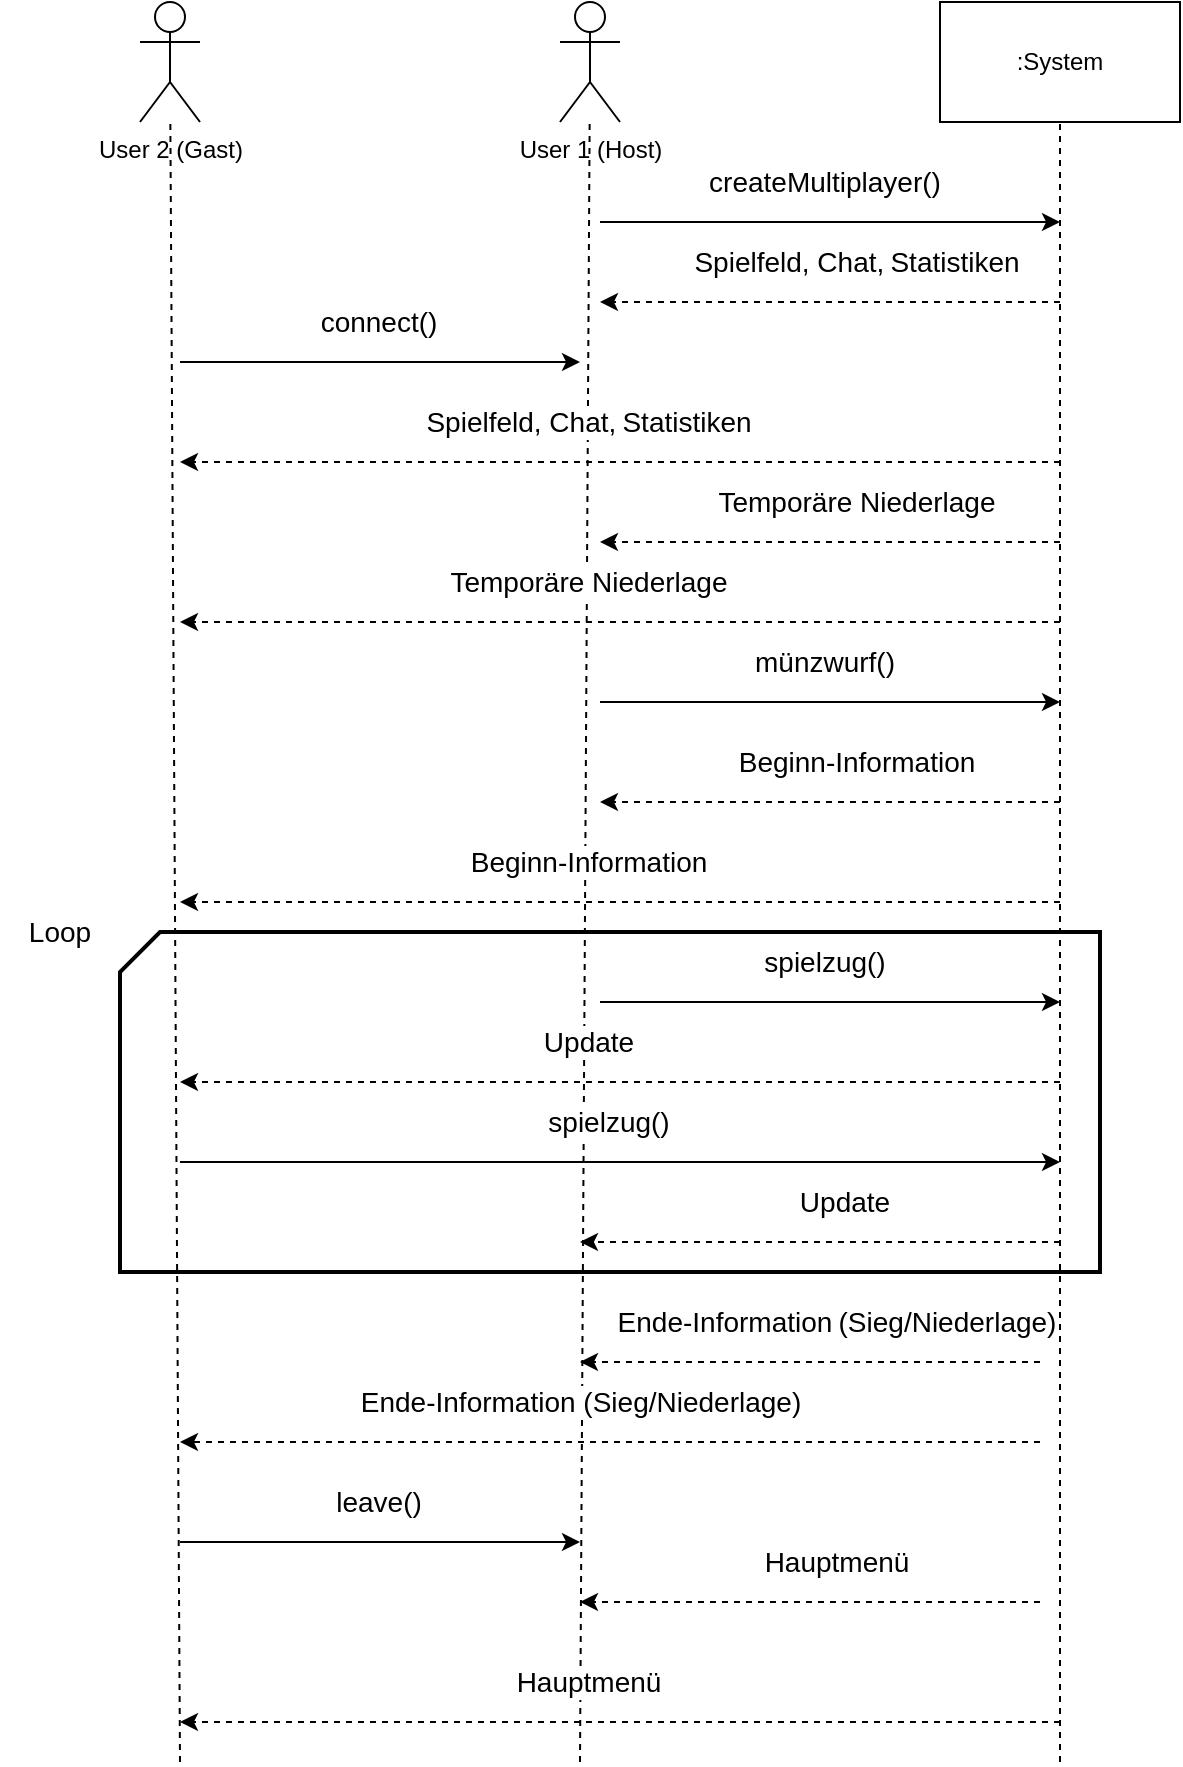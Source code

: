 <mxfile version="23.1.4" type="device">
  <diagram name="Seite-1" id="z071Qt9Ml2M5qb1v418C">
    <mxGraphModel dx="1434" dy="782" grid="1" gridSize="10" guides="1" tooltips="1" connect="1" arrows="1" fold="1" page="1" pageScale="1" pageWidth="827" pageHeight="1169" math="0" shadow="0">
      <root>
        <mxCell id="0" />
        <mxCell id="1" parent="0" />
        <mxCell id="WhfoDrQztZZpfjMIv1qG-2" value=":System" style="rounded=0;whiteSpace=wrap;html=1;" vertex="1" parent="1">
          <mxGeometry x="560" y="120" width="120" height="60" as="geometry" />
        </mxCell>
        <mxCell id="WhfoDrQztZZpfjMIv1qG-3" value="User 2 (Gast)" style="shape=umlActor;verticalLabelPosition=bottom;verticalAlign=top;html=1;outlineConnect=0;" vertex="1" parent="1">
          <mxGeometry x="160" y="120" width="30" height="60" as="geometry" />
        </mxCell>
        <mxCell id="WhfoDrQztZZpfjMIv1qG-5" value="User 1 (Host)" style="shape=umlActor;verticalLabelPosition=bottom;verticalAlign=top;html=1;outlineConnect=0;" vertex="1" parent="1">
          <mxGeometry x="370" y="120" width="30" height="60" as="geometry" />
        </mxCell>
        <mxCell id="WhfoDrQztZZpfjMIv1qG-8" value="" style="endArrow=none;dashed=1;html=1;rounded=0;" edge="1" parent="1" target="WhfoDrQztZZpfjMIv1qG-3">
          <mxGeometry width="50" height="50" relative="1" as="geometry">
            <mxPoint x="180" y="1000" as="sourcePoint" />
            <mxPoint x="440" y="340" as="targetPoint" />
          </mxGeometry>
        </mxCell>
        <mxCell id="WhfoDrQztZZpfjMIv1qG-9" value="" style="endArrow=none;dashed=1;html=1;rounded=0;" edge="1" parent="1" target="WhfoDrQztZZpfjMIv1qG-5">
          <mxGeometry width="50" height="50" relative="1" as="geometry">
            <mxPoint x="380" y="1000" as="sourcePoint" />
            <mxPoint x="440" y="340" as="targetPoint" />
          </mxGeometry>
        </mxCell>
        <mxCell id="WhfoDrQztZZpfjMIv1qG-10" value="" style="endArrow=none;dashed=1;html=1;rounded=0;entryX=0.5;entryY=1;entryDx=0;entryDy=0;" edge="1" parent="1" target="WhfoDrQztZZpfjMIv1qG-2">
          <mxGeometry width="50" height="50" relative="1" as="geometry">
            <mxPoint x="620" y="1000" as="sourcePoint" />
            <mxPoint x="440" y="340" as="targetPoint" />
          </mxGeometry>
        </mxCell>
        <mxCell id="WhfoDrQztZZpfjMIv1qG-11" value="" style="endArrow=classic;html=1;rounded=0;" edge="1" parent="1">
          <mxGeometry width="50" height="50" relative="1" as="geometry">
            <mxPoint x="180" y="300" as="sourcePoint" />
            <mxPoint x="380" y="300" as="targetPoint" />
          </mxGeometry>
        </mxCell>
        <mxCell id="WhfoDrQztZZpfjMIv1qG-12" value="&lt;font style=&quot;font-size: 14px;&quot;&gt;connect()&lt;/font&gt;" style="edgeLabel;html=1;align=center;verticalAlign=middle;resizable=0;points=[];" vertex="1" connectable="0" parent="WhfoDrQztZZpfjMIv1qG-11">
          <mxGeometry x="-0.01" y="-2" relative="1" as="geometry">
            <mxPoint y="-22" as="offset" />
          </mxGeometry>
        </mxCell>
        <mxCell id="WhfoDrQztZZpfjMIv1qG-13" value="" style="endArrow=classic;html=1;rounded=0;" edge="1" parent="1">
          <mxGeometry width="50" height="50" relative="1" as="geometry">
            <mxPoint x="390" y="470" as="sourcePoint" />
            <mxPoint x="620" y="470" as="targetPoint" />
          </mxGeometry>
        </mxCell>
        <mxCell id="WhfoDrQztZZpfjMIv1qG-14" value="&lt;font style=&quot;font-size: 14px;&quot;&gt;münzwurf()&lt;/font&gt;" style="edgeLabel;html=1;align=center;verticalAlign=middle;resizable=0;points=[];" vertex="1" connectable="0" parent="WhfoDrQztZZpfjMIv1qG-13">
          <mxGeometry x="-0.027" y="3" relative="1" as="geometry">
            <mxPoint y="-17" as="offset" />
          </mxGeometry>
        </mxCell>
        <mxCell id="WhfoDrQztZZpfjMIv1qG-15" value="" style="endArrow=classic;html=1;rounded=0;dashed=1;" edge="1" parent="1">
          <mxGeometry width="50" height="50" relative="1" as="geometry">
            <mxPoint x="620" y="270" as="sourcePoint" />
            <mxPoint x="390" y="270" as="targetPoint" />
          </mxGeometry>
        </mxCell>
        <mxCell id="WhfoDrQztZZpfjMIv1qG-16" value="&lt;font style=&quot;font-size: 14px;&quot;&gt;Spielfeld, Chat,&lt;/font&gt; &lt;font style=&quot;font-size: 14px;&quot;&gt;Statistiken&lt;/font&gt;" style="edgeLabel;html=1;align=center;verticalAlign=middle;resizable=0;points=[];" vertex="1" connectable="0" parent="WhfoDrQztZZpfjMIv1qG-15">
          <mxGeometry x="0.279" y="-1" relative="1" as="geometry">
            <mxPoint x="45" y="-19" as="offset" />
          </mxGeometry>
        </mxCell>
        <mxCell id="WhfoDrQztZZpfjMIv1qG-17" value="" style="endArrow=classic;html=1;rounded=0;dashed=1;" edge="1" parent="1">
          <mxGeometry width="50" height="50" relative="1" as="geometry">
            <mxPoint x="620" y="350" as="sourcePoint" />
            <mxPoint x="180" y="350" as="targetPoint" />
          </mxGeometry>
        </mxCell>
        <mxCell id="WhfoDrQztZZpfjMIv1qG-18" value="&lt;font style=&quot;font-size: 14px;&quot;&gt;Spielfeld, Chat,&lt;/font&gt; &lt;font style=&quot;font-size: 14px;&quot;&gt;Statistiken&lt;/font&gt;" style="edgeLabel;html=1;align=center;verticalAlign=middle;resizable=0;points=[];" vertex="1" connectable="0" parent="WhfoDrQztZZpfjMIv1qG-17">
          <mxGeometry x="0.279" y="-1" relative="1" as="geometry">
            <mxPoint x="45" y="-19" as="offset" />
          </mxGeometry>
        </mxCell>
        <mxCell id="WhfoDrQztZZpfjMIv1qG-19" value="" style="endArrow=classic;html=1;rounded=0;dashed=1;" edge="1" parent="1">
          <mxGeometry width="50" height="50" relative="1" as="geometry">
            <mxPoint x="620" y="390" as="sourcePoint" />
            <mxPoint x="390" y="390" as="targetPoint" />
          </mxGeometry>
        </mxCell>
        <mxCell id="WhfoDrQztZZpfjMIv1qG-20" value="&lt;font style=&quot;font-size: 14px;&quot;&gt;Temporäre Niederlage&lt;/font&gt;" style="edgeLabel;html=1;align=center;verticalAlign=middle;resizable=0;points=[];" vertex="1" connectable="0" parent="WhfoDrQztZZpfjMIv1qG-19">
          <mxGeometry x="0.279" y="-1" relative="1" as="geometry">
            <mxPoint x="45" y="-19" as="offset" />
          </mxGeometry>
        </mxCell>
        <mxCell id="WhfoDrQztZZpfjMIv1qG-21" value="" style="endArrow=classic;html=1;rounded=0;dashed=1;" edge="1" parent="1">
          <mxGeometry width="50" height="50" relative="1" as="geometry">
            <mxPoint x="620" y="430" as="sourcePoint" />
            <mxPoint x="180" y="430" as="targetPoint" />
          </mxGeometry>
        </mxCell>
        <mxCell id="WhfoDrQztZZpfjMIv1qG-22" value="&lt;font style=&quot;font-size: 14px;&quot;&gt;Temporäre Niederlage&lt;/font&gt;" style="edgeLabel;html=1;align=center;verticalAlign=middle;resizable=0;points=[];" vertex="1" connectable="0" parent="WhfoDrQztZZpfjMIv1qG-21">
          <mxGeometry x="0.279" y="-1" relative="1" as="geometry">
            <mxPoint x="45" y="-19" as="offset" />
          </mxGeometry>
        </mxCell>
        <mxCell id="WhfoDrQztZZpfjMIv1qG-23" value="" style="endArrow=classic;html=1;rounded=0;" edge="1" parent="1">
          <mxGeometry width="50" height="50" relative="1" as="geometry">
            <mxPoint x="390" y="230" as="sourcePoint" />
            <mxPoint x="620" y="230" as="targetPoint" />
          </mxGeometry>
        </mxCell>
        <mxCell id="WhfoDrQztZZpfjMIv1qG-24" value="&lt;font style=&quot;font-size: 14px;&quot;&gt;createMultiplayer()&lt;/font&gt;" style="edgeLabel;html=1;align=center;verticalAlign=middle;resizable=0;points=[];" vertex="1" connectable="0" parent="WhfoDrQztZZpfjMIv1qG-23">
          <mxGeometry x="-0.027" y="3" relative="1" as="geometry">
            <mxPoint y="-17" as="offset" />
          </mxGeometry>
        </mxCell>
        <mxCell id="WhfoDrQztZZpfjMIv1qG-27" value="" style="endArrow=classic;html=1;rounded=0;dashed=1;" edge="1" parent="1">
          <mxGeometry width="50" height="50" relative="1" as="geometry">
            <mxPoint x="620" y="570" as="sourcePoint" />
            <mxPoint x="180" y="570" as="targetPoint" />
          </mxGeometry>
        </mxCell>
        <mxCell id="WhfoDrQztZZpfjMIv1qG-28" value="&lt;font style=&quot;font-size: 14px;&quot;&gt;Beginn-Information&lt;/font&gt;" style="edgeLabel;html=1;align=center;verticalAlign=middle;resizable=0;points=[];" vertex="1" connectable="0" parent="WhfoDrQztZZpfjMIv1qG-27">
          <mxGeometry x="0.279" y="-1" relative="1" as="geometry">
            <mxPoint x="45" y="-19" as="offset" />
          </mxGeometry>
        </mxCell>
        <mxCell id="WhfoDrQztZZpfjMIv1qG-29" value="" style="endArrow=classic;html=1;rounded=0;dashed=1;" edge="1" parent="1">
          <mxGeometry width="50" height="50" relative="1" as="geometry">
            <mxPoint x="620" y="520" as="sourcePoint" />
            <mxPoint x="390" y="520" as="targetPoint" />
          </mxGeometry>
        </mxCell>
        <mxCell id="WhfoDrQztZZpfjMIv1qG-30" value="&lt;font style=&quot;font-size: 14px;&quot;&gt;Beginn-Information&lt;/font&gt;" style="edgeLabel;html=1;align=center;verticalAlign=middle;resizable=0;points=[];" vertex="1" connectable="0" parent="WhfoDrQztZZpfjMIv1qG-29">
          <mxGeometry x="0.279" y="-1" relative="1" as="geometry">
            <mxPoint x="45" y="-19" as="offset" />
          </mxGeometry>
        </mxCell>
        <mxCell id="WhfoDrQztZZpfjMIv1qG-31" value="" style="endArrow=classic;html=1;rounded=0;" edge="1" parent="1">
          <mxGeometry width="50" height="50" relative="1" as="geometry">
            <mxPoint x="390" y="620" as="sourcePoint" />
            <mxPoint x="620" y="620" as="targetPoint" />
          </mxGeometry>
        </mxCell>
        <mxCell id="WhfoDrQztZZpfjMIv1qG-32" value="&lt;font style=&quot;font-size: 14px;&quot;&gt;spielzug()&lt;/font&gt;" style="edgeLabel;html=1;align=center;verticalAlign=middle;resizable=0;points=[];" vertex="1" connectable="0" parent="WhfoDrQztZZpfjMIv1qG-31">
          <mxGeometry x="-0.027" y="3" relative="1" as="geometry">
            <mxPoint y="-17" as="offset" />
          </mxGeometry>
        </mxCell>
        <mxCell id="WhfoDrQztZZpfjMIv1qG-33" value="" style="endArrow=classic;html=1;rounded=0;" edge="1" parent="1">
          <mxGeometry width="50" height="50" relative="1" as="geometry">
            <mxPoint x="180" y="700" as="sourcePoint" />
            <mxPoint x="620" y="700" as="targetPoint" />
          </mxGeometry>
        </mxCell>
        <mxCell id="WhfoDrQztZZpfjMIv1qG-34" value="&lt;font style=&quot;font-size: 14px;&quot;&gt;spielzug()&lt;/font&gt;" style="edgeLabel;html=1;align=center;verticalAlign=middle;resizable=0;points=[];" vertex="1" connectable="0" parent="WhfoDrQztZZpfjMIv1qG-33">
          <mxGeometry x="-0.027" y="3" relative="1" as="geometry">
            <mxPoint y="-17" as="offset" />
          </mxGeometry>
        </mxCell>
        <mxCell id="WhfoDrQztZZpfjMIv1qG-35" value="" style="endArrow=classic;html=1;rounded=0;dashed=1;" edge="1" parent="1">
          <mxGeometry width="50" height="50" relative="1" as="geometry">
            <mxPoint x="620" y="660" as="sourcePoint" />
            <mxPoint x="180" y="660" as="targetPoint" />
          </mxGeometry>
        </mxCell>
        <mxCell id="WhfoDrQztZZpfjMIv1qG-36" value="&lt;font style=&quot;font-size: 14px;&quot;&gt;Update&lt;/font&gt;" style="edgeLabel;html=1;align=center;verticalAlign=middle;resizable=0;points=[];" vertex="1" connectable="0" parent="WhfoDrQztZZpfjMIv1qG-35">
          <mxGeometry x="0.279" y="-1" relative="1" as="geometry">
            <mxPoint x="45" y="-19" as="offset" />
          </mxGeometry>
        </mxCell>
        <mxCell id="WhfoDrQztZZpfjMIv1qG-37" value="" style="endArrow=classic;html=1;rounded=0;dashed=1;" edge="1" parent="1">
          <mxGeometry width="50" height="50" relative="1" as="geometry">
            <mxPoint x="620" y="740" as="sourcePoint" />
            <mxPoint x="380" y="740" as="targetPoint" />
          </mxGeometry>
        </mxCell>
        <mxCell id="WhfoDrQztZZpfjMIv1qG-38" value="&lt;font style=&quot;font-size: 14px;&quot;&gt;Update&lt;/font&gt;" style="edgeLabel;html=1;align=center;verticalAlign=middle;resizable=0;points=[];" vertex="1" connectable="0" parent="WhfoDrQztZZpfjMIv1qG-37">
          <mxGeometry x="0.279" y="-1" relative="1" as="geometry">
            <mxPoint x="45" y="-19" as="offset" />
          </mxGeometry>
        </mxCell>
        <mxCell id="WhfoDrQztZZpfjMIv1qG-39" value="" style="verticalLabelPosition=bottom;verticalAlign=top;html=1;shape=card;whiteSpace=wrap;size=20;arcSize=12;strokeWidth=2;fillOpacity=0;" vertex="1" parent="1">
          <mxGeometry x="150" y="585" width="490" height="170" as="geometry" />
        </mxCell>
        <mxCell id="WhfoDrQztZZpfjMIv1qG-40" value="&lt;font style=&quot;font-size: 14px;&quot;&gt;Loop&lt;/font&gt;" style="text;strokeColor=none;align=center;fillColor=none;html=1;verticalAlign=middle;whiteSpace=wrap;rounded=0;" vertex="1" parent="1">
          <mxGeometry x="90" y="570" width="60" height="30" as="geometry" />
        </mxCell>
        <mxCell id="WhfoDrQztZZpfjMIv1qG-41" value="" style="endArrow=classic;html=1;rounded=0;dashed=1;" edge="1" parent="1">
          <mxGeometry width="50" height="50" relative="1" as="geometry">
            <mxPoint x="610" y="800" as="sourcePoint" />
            <mxPoint x="380" y="800" as="targetPoint" />
          </mxGeometry>
        </mxCell>
        <mxCell id="WhfoDrQztZZpfjMIv1qG-42" value="&lt;font style=&quot;font-size: 14px;&quot;&gt;Ende&lt;/font&gt;&lt;font style=&quot;font-size: 14px;&quot;&gt;-Information&lt;/font&gt; &lt;font style=&quot;font-size: 14px;&quot;&gt;(Sieg/Niederlage)&lt;/font&gt;" style="edgeLabel;html=1;align=center;verticalAlign=middle;resizable=0;points=[];" vertex="1" connectable="0" parent="WhfoDrQztZZpfjMIv1qG-41">
          <mxGeometry x="0.279" y="-1" relative="1" as="geometry">
            <mxPoint x="45" y="-19" as="offset" />
          </mxGeometry>
        </mxCell>
        <mxCell id="WhfoDrQztZZpfjMIv1qG-43" value="" style="endArrow=classic;html=1;rounded=0;dashed=1;" edge="1" parent="1">
          <mxGeometry width="50" height="50" relative="1" as="geometry">
            <mxPoint x="610" y="840" as="sourcePoint" />
            <mxPoint x="180" y="840" as="targetPoint" />
          </mxGeometry>
        </mxCell>
        <mxCell id="WhfoDrQztZZpfjMIv1qG-44" value="&lt;font style=&quot;font-size: 14px;&quot;&gt;Ende&lt;/font&gt;&lt;font style=&quot;font-size: 14px;&quot;&gt;-&lt;/font&gt;&lt;font style=&quot;font-size: 14px;&quot;&gt;Information (Sieg/Niederlage)&lt;/font&gt;" style="edgeLabel;html=1;align=center;verticalAlign=middle;resizable=0;points=[];" vertex="1" connectable="0" parent="WhfoDrQztZZpfjMIv1qG-43">
          <mxGeometry x="0.279" y="-1" relative="1" as="geometry">
            <mxPoint x="45" y="-19" as="offset" />
          </mxGeometry>
        </mxCell>
        <mxCell id="WhfoDrQztZZpfjMIv1qG-45" value="" style="endArrow=classic;html=1;rounded=0;dashed=1;" edge="1" parent="1">
          <mxGeometry width="50" height="50" relative="1" as="geometry">
            <mxPoint x="610" y="920" as="sourcePoint" />
            <mxPoint x="380" y="920" as="targetPoint" />
          </mxGeometry>
        </mxCell>
        <mxCell id="WhfoDrQztZZpfjMIv1qG-46" value="&lt;font style=&quot;font-size: 14px;&quot;&gt;Hauptmenü&lt;/font&gt;" style="edgeLabel;html=1;align=center;verticalAlign=middle;resizable=0;points=[];" vertex="1" connectable="0" parent="WhfoDrQztZZpfjMIv1qG-45">
          <mxGeometry x="0.279" y="-1" relative="1" as="geometry">
            <mxPoint x="45" y="-19" as="offset" />
          </mxGeometry>
        </mxCell>
        <mxCell id="WhfoDrQztZZpfjMIv1qG-47" value="" style="endArrow=classic;html=1;rounded=0;dashed=1;" edge="1" parent="1">
          <mxGeometry width="50" height="50" relative="1" as="geometry">
            <mxPoint x="620" y="980" as="sourcePoint" />
            <mxPoint x="180" y="980" as="targetPoint" />
          </mxGeometry>
        </mxCell>
        <mxCell id="WhfoDrQztZZpfjMIv1qG-48" value="&lt;font style=&quot;font-size: 14px;&quot;&gt;Hauptmenü&lt;/font&gt;" style="edgeLabel;html=1;align=center;verticalAlign=middle;resizable=0;points=[];" vertex="1" connectable="0" parent="WhfoDrQztZZpfjMIv1qG-47">
          <mxGeometry x="0.279" y="-1" relative="1" as="geometry">
            <mxPoint x="45" y="-19" as="offset" />
          </mxGeometry>
        </mxCell>
        <mxCell id="WhfoDrQztZZpfjMIv1qG-49" value="" style="endArrow=classic;html=1;rounded=0;" edge="1" parent="1">
          <mxGeometry width="50" height="50" relative="1" as="geometry">
            <mxPoint x="180" y="890" as="sourcePoint" />
            <mxPoint x="380" y="890" as="targetPoint" />
          </mxGeometry>
        </mxCell>
        <mxCell id="WhfoDrQztZZpfjMIv1qG-50" value="&lt;font style=&quot;font-size: 14px;&quot;&gt;leave&lt;/font&gt;&lt;font style=&quot;font-size: 14px;&quot;&gt;()&lt;/font&gt;" style="edgeLabel;html=1;align=center;verticalAlign=middle;resizable=0;points=[];" vertex="1" connectable="0" parent="WhfoDrQztZZpfjMIv1qG-49">
          <mxGeometry x="-0.01" y="-2" relative="1" as="geometry">
            <mxPoint y="-22" as="offset" />
          </mxGeometry>
        </mxCell>
      </root>
    </mxGraphModel>
  </diagram>
</mxfile>
